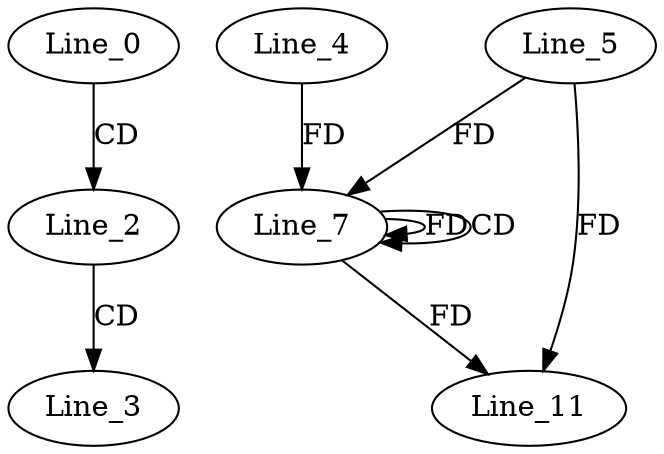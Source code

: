 digraph G {
  Line_0;
  Line_2;
  Line_3;
  Line_4;
  Line_5;
  Line_7;
  Line_7;
  Line_11;
  Line_0 -> Line_2 [ label="CD" ];
  Line_2 -> Line_3 [ label="CD" ];
  Line_5 -> Line_7 [ label="FD" ];
  Line_7 -> Line_7 [ label="FD" ];
  Line_7 -> Line_7 [ label="CD" ];
  Line_4 -> Line_7 [ label="FD" ];
  Line_5 -> Line_11 [ label="FD" ];
  Line_7 -> Line_11 [ label="FD" ];
}
